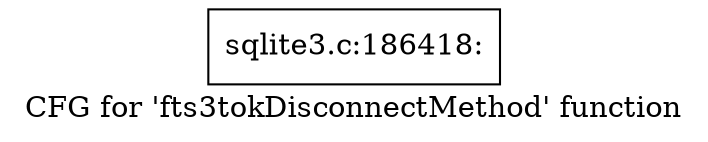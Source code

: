 digraph "CFG for 'fts3tokDisconnectMethod' function" {
	label="CFG for 'fts3tokDisconnectMethod' function";

	Node0x55c0fb3dfd40 [shape=record,label="{sqlite3.c:186418:}"];
}
